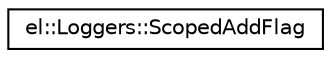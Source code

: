 digraph "Graphical Class Hierarchy"
{
  edge [fontname="Helvetica",fontsize="10",labelfontname="Helvetica",labelfontsize="10"];
  node [fontname="Helvetica",fontsize="10",shape=record];
  rankdir="LR";
  Node1 [label="el::Loggers::ScopedAddFlag",height=0.2,width=0.4,color="black", fillcolor="white", style="filled",URL="$classel_1_1_loggers_1_1_scoped_add_flag.html",tooltip="Adds flag and removes it when scope goes out. "];
}
